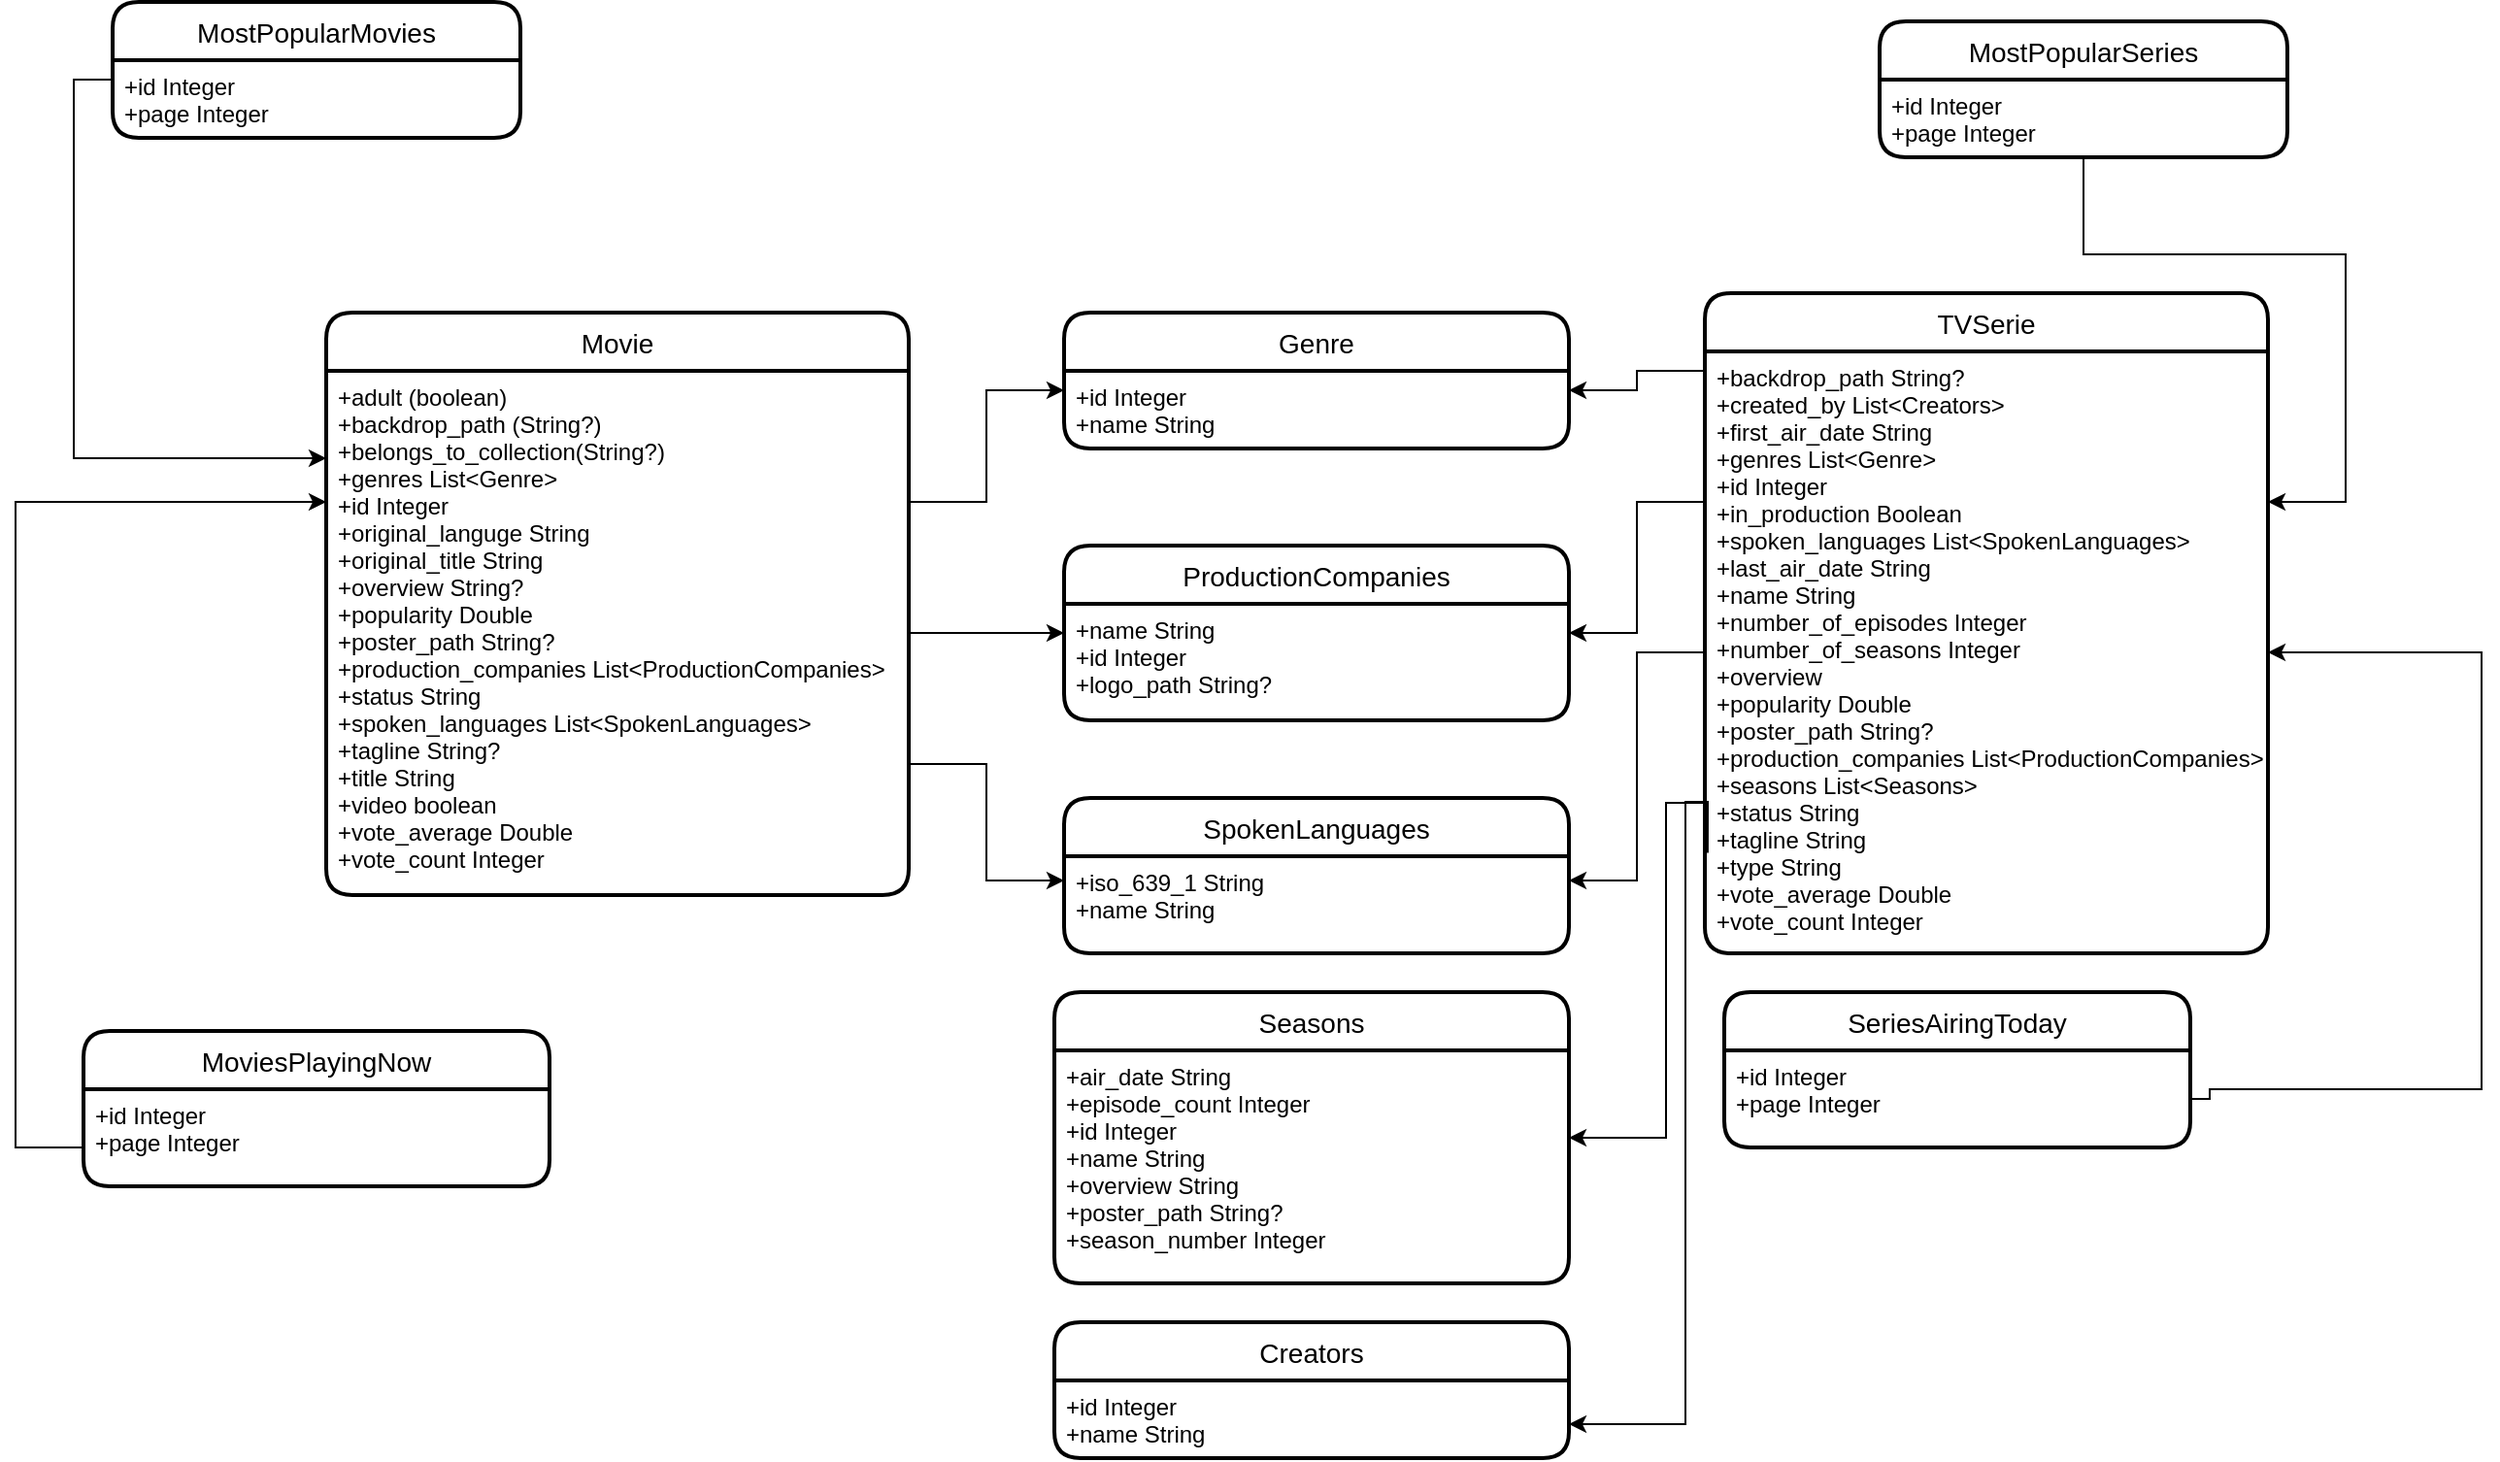 <mxfile version="17.2.4" type="device"><diagram id="VkFEDPuxTos2vjr5NAbU" name="Page-1"><mxGraphModel dx="1458" dy="1726" grid="1" gridSize="10" guides="1" tooltips="1" connect="1" arrows="1" fold="1" page="1" pageScale="1" pageWidth="827" pageHeight="1169" math="0" shadow="0"><root><mxCell id="0"/><mxCell id="1" parent="0"/><mxCell id="V2sCcRq6NmNo3X5HD5Nh-5" value="Movie" style="swimlane;childLayout=stackLayout;horizontal=1;startSize=30;horizontalStack=0;rounded=1;fontSize=14;fontStyle=0;strokeWidth=2;resizeParent=0;resizeLast=1;shadow=0;dashed=0;align=center;" vertex="1" parent="1"><mxGeometry x="50" y="90" width="300" height="300" as="geometry"/></mxCell><mxCell id="V2sCcRq6NmNo3X5HD5Nh-6" value="+adult (boolean)&#10;+backdrop_path (String?)&#10;+belongs_to_collection(String?)&#10;+genres List&lt;Genre&gt;&#10;+id Integer&#10;+original_languge String&#10;+original_title String&#10;+overview String?&#10;+popularity Double&#10;+poster_path String?&#10;+production_companies List&lt;ProductionCompanies&gt;&#10;+status String&#10;+spoken_languages List&lt;SpokenLanguages&gt;&#10;+tagline String?&#10;+title String&#10;+video boolean&#10;+vote_average Double&#10;+vote_count Integer" style="align=left;strokeColor=none;fillColor=none;spacingLeft=4;fontSize=12;verticalAlign=top;resizable=0;rotatable=0;part=1;" vertex="1" parent="V2sCcRq6NmNo3X5HD5Nh-5"><mxGeometry y="30" width="300" height="270" as="geometry"/></mxCell><mxCell id="V2sCcRq6NmNo3X5HD5Nh-7" value="Genre" style="swimlane;childLayout=stackLayout;horizontal=1;startSize=30;horizontalStack=0;rounded=1;fontSize=14;fontStyle=0;strokeWidth=2;resizeParent=0;resizeLast=1;shadow=0;dashed=0;align=center;" vertex="1" parent="1"><mxGeometry x="430" y="90" width="260" height="70" as="geometry"/></mxCell><mxCell id="V2sCcRq6NmNo3X5HD5Nh-8" value="+id Integer&#10;+name String" style="align=left;strokeColor=none;fillColor=none;spacingLeft=4;fontSize=12;verticalAlign=top;resizable=0;rotatable=0;part=1;" vertex="1" parent="V2sCcRq6NmNo3X5HD5Nh-7"><mxGeometry y="30" width="260" height="40" as="geometry"/></mxCell><mxCell id="V2sCcRq6NmNo3X5HD5Nh-12" value="ProductionCompanies" style="swimlane;childLayout=stackLayout;horizontal=1;startSize=30;horizontalStack=0;rounded=1;fontSize=14;fontStyle=0;strokeWidth=2;resizeParent=0;resizeLast=1;shadow=0;dashed=0;align=center;" vertex="1" parent="1"><mxGeometry x="430" y="210" width="260" height="90" as="geometry"/></mxCell><mxCell id="V2sCcRq6NmNo3X5HD5Nh-13" value="+name String&#10;+id Integer&#10;+logo_path String?&#10;" style="align=left;strokeColor=none;fillColor=none;spacingLeft=4;fontSize=12;verticalAlign=top;resizable=0;rotatable=0;part=1;" vertex="1" parent="V2sCcRq6NmNo3X5HD5Nh-12"><mxGeometry y="30" width="260" height="60" as="geometry"/></mxCell><mxCell id="V2sCcRq6NmNo3X5HD5Nh-14" style="edgeStyle=orthogonalEdgeStyle;rounded=0;orthogonalLoop=1;jettySize=auto;html=1;exitX=1;exitY=0.5;exitDx=0;exitDy=0;entryX=0;entryY=0.25;entryDx=0;entryDy=0;" edge="1" parent="1" source="V2sCcRq6NmNo3X5HD5Nh-6" target="V2sCcRq6NmNo3X5HD5Nh-13"><mxGeometry relative="1" as="geometry"/></mxCell><mxCell id="V2sCcRq6NmNo3X5HD5Nh-15" style="edgeStyle=orthogonalEdgeStyle;rounded=0;orthogonalLoop=1;jettySize=auto;html=1;exitX=1;exitY=0.25;exitDx=0;exitDy=0;entryX=0;entryY=0.25;entryDx=0;entryDy=0;" edge="1" parent="1" source="V2sCcRq6NmNo3X5HD5Nh-6" target="V2sCcRq6NmNo3X5HD5Nh-8"><mxGeometry relative="1" as="geometry"/></mxCell><mxCell id="V2sCcRq6NmNo3X5HD5Nh-16" value="SpokenLanguages" style="swimlane;childLayout=stackLayout;horizontal=1;startSize=30;horizontalStack=0;rounded=1;fontSize=14;fontStyle=0;strokeWidth=2;resizeParent=0;resizeLast=1;shadow=0;dashed=0;align=center;" vertex="1" parent="1"><mxGeometry x="430" y="340" width="260" height="80" as="geometry"/></mxCell><mxCell id="V2sCcRq6NmNo3X5HD5Nh-17" value="+iso_639_1 String&#10;+name String" style="align=left;strokeColor=none;fillColor=none;spacingLeft=4;fontSize=12;verticalAlign=top;resizable=0;rotatable=0;part=1;" vertex="1" parent="V2sCcRq6NmNo3X5HD5Nh-16"><mxGeometry y="30" width="260" height="50" as="geometry"/></mxCell><mxCell id="V2sCcRq6NmNo3X5HD5Nh-18" style="edgeStyle=orthogonalEdgeStyle;rounded=0;orthogonalLoop=1;jettySize=auto;html=1;exitX=1;exitY=0.75;exitDx=0;exitDy=0;entryX=0;entryY=0.25;entryDx=0;entryDy=0;" edge="1" parent="1" source="V2sCcRq6NmNo3X5HD5Nh-6" target="V2sCcRq6NmNo3X5HD5Nh-17"><mxGeometry relative="1" as="geometry"/></mxCell><mxCell id="V2sCcRq6NmNo3X5HD5Nh-19" value="TVSerie" style="swimlane;childLayout=stackLayout;horizontal=1;startSize=30;horizontalStack=0;rounded=1;fontSize=14;fontStyle=0;strokeWidth=2;resizeParent=0;resizeLast=1;shadow=0;dashed=0;align=center;" vertex="1" parent="1"><mxGeometry x="760" y="80" width="290" height="340" as="geometry"/></mxCell><mxCell id="V2sCcRq6NmNo3X5HD5Nh-20" value="+backdrop_path String?&#10;+created_by List&lt;Creators&gt;&#10;+first_air_date String&#10;+genres List&lt;Genre&gt;&#10;+id Integer&#10;+in_production Boolean&#10;+spoken_languages List&lt;SpokenLanguages&gt;&#10;+last_air_date String&#10;+name String&#10;+number_of_episodes Integer&#10;+number_of_seasons Integer&#10;+overview&#10;+popularity Double&#10;+poster_path String?&#10;+production_companies List&lt;ProductionCompanies&gt;&#10;+seasons List&lt;Seasons&gt;&#10;+status String&#10;+tagline String&#10;+type String&#10;+vote_average Double&#10;+vote_count Integer" style="align=left;strokeColor=none;fillColor=none;spacingLeft=4;fontSize=12;verticalAlign=top;resizable=0;rotatable=0;part=1;" vertex="1" parent="V2sCcRq6NmNo3X5HD5Nh-19"><mxGeometry y="30" width="290" height="310" as="geometry"/></mxCell><mxCell id="V2sCcRq6NmNo3X5HD5Nh-21" style="edgeStyle=orthogonalEdgeStyle;rounded=0;orthogonalLoop=1;jettySize=auto;html=1;exitX=0;exitY=0;exitDx=0;exitDy=0;entryX=1;entryY=0.25;entryDx=0;entryDy=0;" edge="1" parent="1" source="V2sCcRq6NmNo3X5HD5Nh-20" target="V2sCcRq6NmNo3X5HD5Nh-8"><mxGeometry relative="1" as="geometry"><Array as="points"><mxPoint x="725" y="120"/><mxPoint x="725" y="130"/></Array></mxGeometry></mxCell><mxCell id="V2sCcRq6NmNo3X5HD5Nh-22" style="edgeStyle=orthogonalEdgeStyle;rounded=0;orthogonalLoop=1;jettySize=auto;html=1;exitX=0;exitY=0.25;exitDx=0;exitDy=0;entryX=1;entryY=0.25;entryDx=0;entryDy=0;" edge="1" parent="1" source="V2sCcRq6NmNo3X5HD5Nh-20" target="V2sCcRq6NmNo3X5HD5Nh-13"><mxGeometry relative="1" as="geometry"/></mxCell><mxCell id="V2sCcRq6NmNo3X5HD5Nh-23" style="edgeStyle=orthogonalEdgeStyle;rounded=0;orthogonalLoop=1;jettySize=auto;html=1;exitX=0;exitY=0.5;exitDx=0;exitDy=0;entryX=1;entryY=0.25;entryDx=0;entryDy=0;" edge="1" parent="1" source="V2sCcRq6NmNo3X5HD5Nh-20" target="V2sCcRq6NmNo3X5HD5Nh-17"><mxGeometry relative="1" as="geometry"/></mxCell><mxCell id="V2sCcRq6NmNo3X5HD5Nh-24" value="Seasons" style="swimlane;childLayout=stackLayout;horizontal=1;startSize=30;horizontalStack=0;rounded=1;fontSize=14;fontStyle=0;strokeWidth=2;resizeParent=0;resizeLast=1;shadow=0;dashed=0;align=center;" vertex="1" parent="1"><mxGeometry x="425" y="440" width="265" height="150" as="geometry"/></mxCell><mxCell id="V2sCcRq6NmNo3X5HD5Nh-25" value="+air_date String&#10;+episode_count Integer&#10;+id Integer&#10;+name String&#10;+overview String&#10;+poster_path String?&#10;+season_number Integer" style="align=left;strokeColor=none;fillColor=none;spacingLeft=4;fontSize=12;verticalAlign=top;resizable=0;rotatable=0;part=1;" vertex="1" parent="V2sCcRq6NmNo3X5HD5Nh-24"><mxGeometry y="30" width="265" height="120" as="geometry"/></mxCell><mxCell id="V2sCcRq6NmNo3X5HD5Nh-27" style="edgeStyle=orthogonalEdgeStyle;rounded=0;orthogonalLoop=1;jettySize=auto;html=1;exitX=0;exitY=0.75;exitDx=0;exitDy=0;entryX=1;entryY=0.5;entryDx=0;entryDy=0;" edge="1" parent="1" source="V2sCcRq6NmNo3X5HD5Nh-20" target="V2sCcRq6NmNo3X5HD5Nh-24"><mxGeometry relative="1" as="geometry"><Array as="points"><mxPoint x="740" y="342"/><mxPoint x="740" y="515"/></Array></mxGeometry></mxCell><mxCell id="V2sCcRq6NmNo3X5HD5Nh-28" value="Creators" style="swimlane;childLayout=stackLayout;horizontal=1;startSize=30;horizontalStack=0;rounded=1;fontSize=14;fontStyle=0;strokeWidth=2;resizeParent=0;resizeLast=1;shadow=0;dashed=0;align=center;" vertex="1" parent="1"><mxGeometry x="425" y="610" width="265" height="70" as="geometry"/></mxCell><mxCell id="V2sCcRq6NmNo3X5HD5Nh-29" value="+id Integer&#10;+name String" style="align=left;strokeColor=none;fillColor=none;spacingLeft=4;fontSize=12;verticalAlign=top;resizable=0;rotatable=0;part=1;" vertex="1" parent="V2sCcRq6NmNo3X5HD5Nh-28"><mxGeometry y="30" width="265" height="40" as="geometry"/></mxCell><mxCell id="V2sCcRq6NmNo3X5HD5Nh-30" style="edgeStyle=orthogonalEdgeStyle;rounded=0;orthogonalLoop=1;jettySize=auto;html=1;exitX=0.005;exitY=0.833;exitDx=0;exitDy=0;entryX=1;entryY=0.75;entryDx=0;entryDy=0;exitPerimeter=0;" edge="1" parent="1" source="V2sCcRq6NmNo3X5HD5Nh-20" target="V2sCcRq6NmNo3X5HD5Nh-28"><mxGeometry relative="1" as="geometry"><Array as="points"><mxPoint x="762" y="342"/><mxPoint x="750" y="342"/><mxPoint x="750" y="663"/></Array></mxGeometry></mxCell><mxCell id="V2sCcRq6NmNo3X5HD5Nh-33" value="MostPopularMovies" style="swimlane;childLayout=stackLayout;horizontal=1;startSize=30;horizontalStack=0;rounded=1;fontSize=14;fontStyle=0;strokeWidth=2;resizeParent=0;resizeLast=1;shadow=0;dashed=0;align=center;" vertex="1" parent="1"><mxGeometry x="-60" y="-70" width="210" height="70" as="geometry"/></mxCell><mxCell id="V2sCcRq6NmNo3X5HD5Nh-34" value="+id Integer&#10;+page Integer" style="align=left;strokeColor=none;fillColor=none;spacingLeft=4;fontSize=12;verticalAlign=top;resizable=0;rotatable=0;part=1;" vertex="1" parent="V2sCcRq6NmNo3X5HD5Nh-33"><mxGeometry y="30" width="210" height="40" as="geometry"/></mxCell><mxCell id="V2sCcRq6NmNo3X5HD5Nh-36" style="edgeStyle=orthogonalEdgeStyle;rounded=0;orthogonalLoop=1;jettySize=auto;html=1;exitX=0;exitY=0.25;exitDx=0;exitDy=0;entryX=0;entryY=0.25;entryDx=0;entryDy=0;" edge="1" parent="1" source="V2sCcRq6NmNo3X5HD5Nh-34" target="V2sCcRq6NmNo3X5HD5Nh-5"><mxGeometry relative="1" as="geometry"/></mxCell><mxCell id="V2sCcRq6NmNo3X5HD5Nh-39" style="edgeStyle=orthogonalEdgeStyle;rounded=0;orthogonalLoop=1;jettySize=auto;html=1;entryX=0;entryY=0.25;entryDx=0;entryDy=0;" edge="1" parent="1" source="V2sCcRq6NmNo3X5HD5Nh-37" target="V2sCcRq6NmNo3X5HD5Nh-6"><mxGeometry relative="1" as="geometry"><Array as="points"><mxPoint x="-110" y="520"/><mxPoint x="-110" y="188"/></Array></mxGeometry></mxCell><mxCell id="V2sCcRq6NmNo3X5HD5Nh-37" value="MoviesPlayingNow" style="swimlane;childLayout=stackLayout;horizontal=1;startSize=30;horizontalStack=0;rounded=1;fontSize=14;fontStyle=0;strokeWidth=2;resizeParent=0;resizeLast=1;shadow=0;dashed=0;align=center;" vertex="1" parent="1"><mxGeometry x="-75" y="460" width="240" height="80" as="geometry"/></mxCell><mxCell id="V2sCcRq6NmNo3X5HD5Nh-38" value="+id Integer&#10;+page Integer" style="align=left;strokeColor=none;fillColor=none;spacingLeft=4;fontSize=12;verticalAlign=top;resizable=0;rotatable=0;part=1;" vertex="1" parent="V2sCcRq6NmNo3X5HD5Nh-37"><mxGeometry y="30" width="240" height="50" as="geometry"/></mxCell><mxCell id="V2sCcRq6NmNo3X5HD5Nh-40" value="MostPopularSeries" style="swimlane;childLayout=stackLayout;horizontal=1;startSize=30;horizontalStack=0;rounded=1;fontSize=14;fontStyle=0;strokeWidth=2;resizeParent=0;resizeLast=1;shadow=0;dashed=0;align=center;" vertex="1" parent="1"><mxGeometry x="850" y="-60" width="210" height="70" as="geometry"/></mxCell><mxCell id="V2sCcRq6NmNo3X5HD5Nh-41" value="+id Integer&#10;+page Integer" style="align=left;strokeColor=none;fillColor=none;spacingLeft=4;fontSize=12;verticalAlign=top;resizable=0;rotatable=0;part=1;" vertex="1" parent="V2sCcRq6NmNo3X5HD5Nh-40"><mxGeometry y="30" width="210" height="40" as="geometry"/></mxCell><mxCell id="V2sCcRq6NmNo3X5HD5Nh-43" style="edgeStyle=orthogonalEdgeStyle;rounded=0;orthogonalLoop=1;jettySize=auto;html=1;entryX=1;entryY=0.25;entryDx=0;entryDy=0;" edge="1" parent="1" source="V2sCcRq6NmNo3X5HD5Nh-41" target="V2sCcRq6NmNo3X5HD5Nh-20"><mxGeometry relative="1" as="geometry"><Array as="points"><mxPoint x="955" y="60"/><mxPoint x="1090" y="60"/><mxPoint x="1090" y="187"/></Array></mxGeometry></mxCell><mxCell id="V2sCcRq6NmNo3X5HD5Nh-44" value="SeriesAiringToday" style="swimlane;childLayout=stackLayout;horizontal=1;startSize=30;horizontalStack=0;rounded=1;fontSize=14;fontStyle=0;strokeWidth=2;resizeParent=0;resizeLast=1;shadow=0;dashed=0;align=center;" vertex="1" parent="1"><mxGeometry x="770" y="440" width="240" height="80" as="geometry"/></mxCell><mxCell id="V2sCcRq6NmNo3X5HD5Nh-45" value="+id Integer&#10;+page Integer" style="align=left;strokeColor=none;fillColor=none;spacingLeft=4;fontSize=12;verticalAlign=top;resizable=0;rotatable=0;part=1;" vertex="1" parent="V2sCcRq6NmNo3X5HD5Nh-44"><mxGeometry y="30" width="240" height="50" as="geometry"/></mxCell><mxCell id="V2sCcRq6NmNo3X5HD5Nh-46" style="edgeStyle=orthogonalEdgeStyle;rounded=0;orthogonalLoop=1;jettySize=auto;html=1;entryX=1;entryY=0.5;entryDx=0;entryDy=0;" edge="1" parent="1" source="V2sCcRq6NmNo3X5HD5Nh-45" target="V2sCcRq6NmNo3X5HD5Nh-20"><mxGeometry relative="1" as="geometry"><Array as="points"><mxPoint x="1020" y="495"/><mxPoint x="1020" y="490"/><mxPoint x="1160" y="490"/><mxPoint x="1160" y="265"/></Array></mxGeometry></mxCell></root></mxGraphModel></diagram></mxfile>